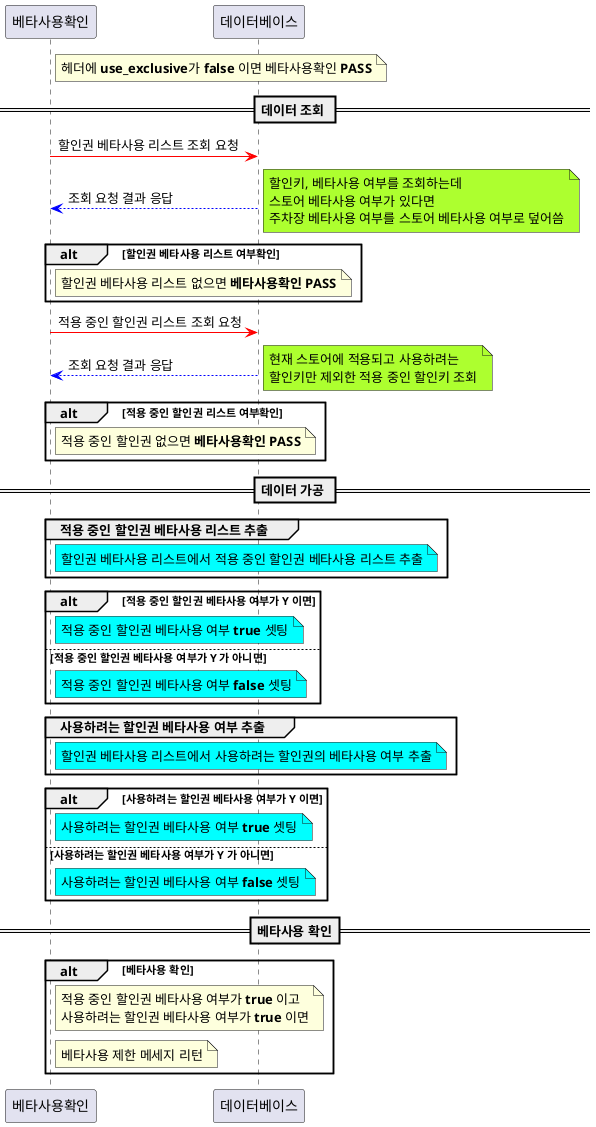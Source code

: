 @@startuml

note right of 베타사용확인
    헤더에 **use_exclusive**가 **false** 이면 베타사용확인 **PASS**
end note
== 데이터 조회 ==
베타사용확인 -[#red]> 데이터베이스: 할인권 베타사용 리스트 조회 요청
베타사용확인 <-[#0000FF]- 데이터베이스: 조회 요청 결과 응답
note right #GreenYellow
    할인키, 베타사용 여부를 조회하는데 
    스토어 베타사용 여부가 있다면
    주차장 베타사용 여부를 스토어 베타사용 여부로 덮어씀
end note
alt 할인권 베타사용 리스트 여부확인
    note right of 베타사용확인: 할인권 베타사용 리스트 없으면 **베타사용확인 PASS**
end
베타사용확인 -[#red]> 데이터베이스: 적용 중인 할인권 리스트 조회 요청
베타사용확인 <-[#0000FF]- 데이터베이스: 조회 요청 결과 응답
note right #GreenYellow
    현재 스토어에 적용되고 사용하려는 
    할인키만 제외한 적용 중인 할인키 조회
end note
alt 적용 중인 할인권 리스트 여부확인
    note right of 베타사용확인: 적용 중인 할인권 없으면 **베타사용확인 PASS**
end
== 데이터 가공 ==
group 적용 중인 할인권 베타사용 리스트 추출
    note right of 베타사용확인 #Aqua
        할인권 베타사용 리스트에서 적용 중인 할인권 베타사용 리스트 추출
    end note
end
alt 적용 중인 할인권 베타사용 여부가 Y 이면
    note right of 베타사용확인 #Aqua
        적용 중인 할인권 베타사용 여부 **true** 셋팅
    end note
else 적용 중인 할인권 베타사용 여부가 Y 가 아니면
    note right of 베타사용확인 #Aqua
        적용 중인 할인권 베타사용 여부 **false** 셋팅
    end note
end

group 사용하려는 할인권 베타사용 여부 추출
    note right of 베타사용확인 #Aqua
        할인권 베타사용 리스트에서 사용하려는 할인권의 베타사용 여부 추출
    end note
end
alt 사용하려는 할인권 베타사용 여부가 Y 이면
    note right of 베타사용확인 #Aqua
        사용하려는 할인권 베타사용 여부 **true** 셋팅
    end note
else 사용하려는 할인권 베타사용 여부가 Y 가 아니면
    note right of 베타사용확인 #Aqua
        사용하려는 할인권 베타사용 여부 **false** 셋팅
    end note
end
==베타사용 확인==
alt 베타사용 확인
    note right of 베타사용확인
        적용 중인 할인권 베타사용 여부가 **true** 이고 
        사용하려는 할인권 베타사용 여부가 **true** 이면
    end note
    note right of 베타사용확인
        베타사용 제한 메세지 리턴
    end note
end

@@enduml